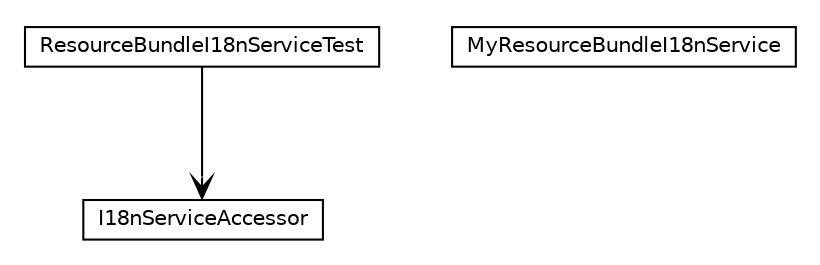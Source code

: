 #!/usr/local/bin/dot
#
# Class diagram 
# Generated by UMLGraph version R5_6_6-8-g8d7759 (http://www.umlgraph.org/)
#

digraph G {
	edge [fontname="Helvetica",fontsize=10,labelfontname="Helvetica",labelfontsize=10];
	node [fontname="Helvetica",fontsize=10,shape=plaintext];
	nodesep=0.25;
	ranksep=0.5;
	// org.dayatang.i18n.support.ResourceBundleI18nServiceTest
	c7034 [label=<<table title="org.dayatang.i18n.support.ResourceBundleI18nServiceTest" border="0" cellborder="1" cellspacing="0" cellpadding="2" port="p" href="./ResourceBundleI18nServiceTest.html">
		<tr><td><table border="0" cellspacing="0" cellpadding="1">
<tr><td align="center" balign="center"> ResourceBundleI18nServiceTest </td></tr>
		</table></td></tr>
		</table>>, URL="./ResourceBundleI18nServiceTest.html", fontname="Helvetica", fontcolor="black", fontsize=10.0];
	// org.dayatang.i18n.support.MyResourceBundleI18nService
	c7035 [label=<<table title="org.dayatang.i18n.support.MyResourceBundleI18nService" border="0" cellborder="1" cellspacing="0" cellpadding="2" port="p" href="./MyResourceBundleI18nService.html">
		<tr><td><table border="0" cellspacing="0" cellpadding="1">
<tr><td align="center" balign="center"> MyResourceBundleI18nService </td></tr>
		</table></td></tr>
		</table>>, URL="./MyResourceBundleI18nService.html", fontname="Helvetica", fontcolor="black", fontsize=10.0];
	// org.dayatang.i18n.support.ResourceBundleI18nServiceTest NAVASSOC org.dayatang.i18n.support.I18nServiceAccessor
	c7034:p -> c7083:p [taillabel="", label=" "headlabel="", fontname="Helvetica", fontcolor="black", fontsize=10.0, color="black", arrowhead=open];
	// org.dayatang.i18n.support.I18nServiceAccessor
	c7083 [label=<<table title="org.dayatang.i18n.support.I18nServiceAccessor" border="0" cellborder="1" cellspacing="0" cellpadding="2" port="p" href="http://java.sun.com/j2se/1.4.2/docs/api/org/dayatang/i18n/support/I18nServiceAccessor.html">
		<tr><td><table border="0" cellspacing="0" cellpadding="1">
<tr><td align="center" balign="center"> I18nServiceAccessor </td></tr>
		</table></td></tr>
		</table>>, URL="http://java.sun.com/j2se/1.4.2/docs/api/org/dayatang/i18n/support/I18nServiceAccessor.html", fontname="Helvetica", fontcolor="black", fontsize=10.0];
}

